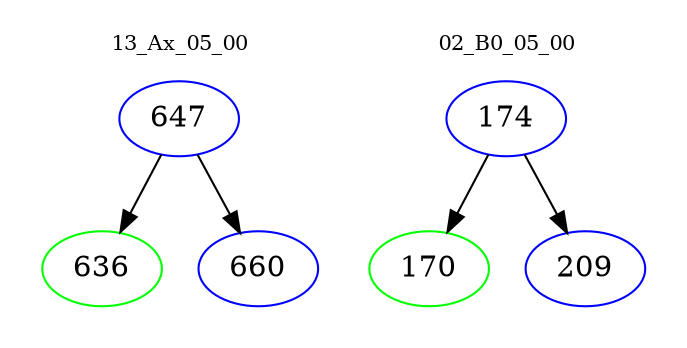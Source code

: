 digraph{
subgraph cluster_0 {
color = white
label = "13_Ax_05_00";
fontsize=10;
T0_647 [label="647", color="blue"]
T0_647 -> T0_636 [color="black"]
T0_636 [label="636", color="green"]
T0_647 -> T0_660 [color="black"]
T0_660 [label="660", color="blue"]
}
subgraph cluster_1 {
color = white
label = "02_B0_05_00";
fontsize=10;
T1_174 [label="174", color="blue"]
T1_174 -> T1_170 [color="black"]
T1_170 [label="170", color="green"]
T1_174 -> T1_209 [color="black"]
T1_209 [label="209", color="blue"]
}
}
